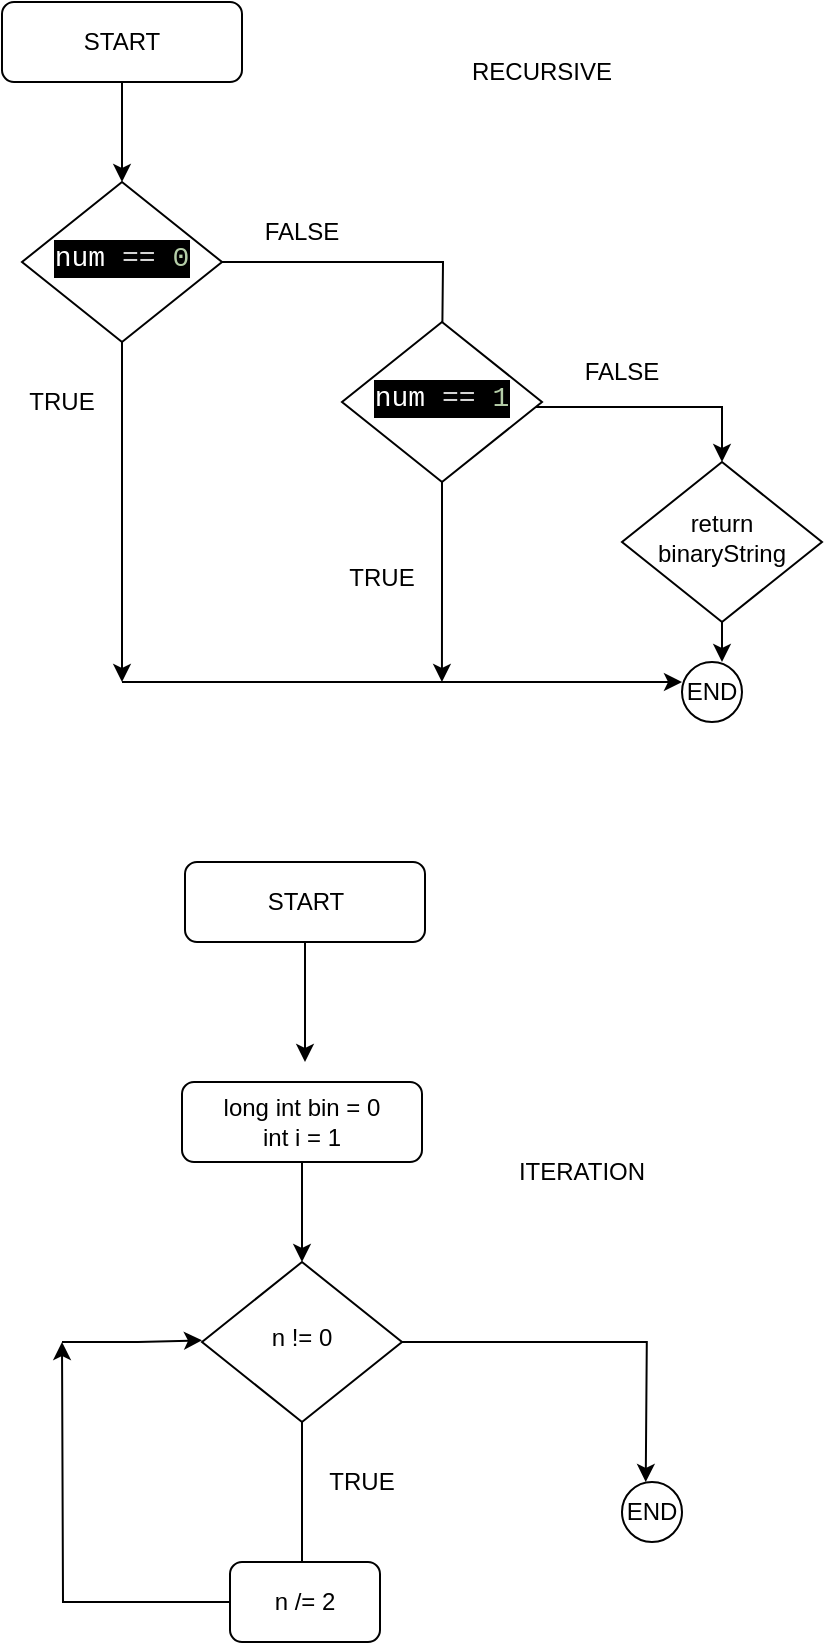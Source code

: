 <mxfile version="24.4.4" type="github">
  <diagram id="C5RBs43oDa-KdzZeNtuy" name="Page-1">
    <mxGraphModel dx="1198" dy="993" grid="1" gridSize="10" guides="1" tooltips="1" connect="1" arrows="1" fold="1" page="1" pageScale="1" pageWidth="827" pageHeight="1169" math="0" shadow="0">
      <root>
        <mxCell id="WIyWlLk6GJQsqaUBKTNV-0" />
        <mxCell id="WIyWlLk6GJQsqaUBKTNV-1" parent="WIyWlLk6GJQsqaUBKTNV-0" />
        <mxCell id="suK9GuSIavBokt5s7TAY-1" style="edgeStyle=orthogonalEdgeStyle;rounded=0;orthogonalLoop=1;jettySize=auto;html=1;entryX=0.5;entryY=0;entryDx=0;entryDy=0;" edge="1" parent="WIyWlLk6GJQsqaUBKTNV-1" source="WIyWlLk6GJQsqaUBKTNV-3" target="WIyWlLk6GJQsqaUBKTNV-6">
          <mxGeometry relative="1" as="geometry" />
        </mxCell>
        <mxCell id="WIyWlLk6GJQsqaUBKTNV-3" value="START" style="rounded=1;whiteSpace=wrap;html=1;fontSize=12;glass=0;strokeWidth=1;shadow=0;" parent="WIyWlLk6GJQsqaUBKTNV-1" vertex="1">
          <mxGeometry x="30" y="20" width="120" height="40" as="geometry" />
        </mxCell>
        <mxCell id="suK9GuSIavBokt5s7TAY-2" style="edgeStyle=orthogonalEdgeStyle;rounded=0;orthogonalLoop=1;jettySize=auto;html=1;" edge="1" parent="WIyWlLk6GJQsqaUBKTNV-1" source="WIyWlLk6GJQsqaUBKTNV-6">
          <mxGeometry relative="1" as="geometry">
            <mxPoint x="250" y="200" as="targetPoint" />
          </mxGeometry>
        </mxCell>
        <mxCell id="suK9GuSIavBokt5s7TAY-4" style="edgeStyle=orthogonalEdgeStyle;rounded=0;orthogonalLoop=1;jettySize=auto;html=1;" edge="1" parent="WIyWlLk6GJQsqaUBKTNV-1" source="WIyWlLk6GJQsqaUBKTNV-6">
          <mxGeometry relative="1" as="geometry">
            <mxPoint x="90" y="360" as="targetPoint" />
          </mxGeometry>
        </mxCell>
        <mxCell id="WIyWlLk6GJQsqaUBKTNV-6" value="&lt;div style=&quot;color: rgb(255, 255, 255); background-color: rgb(0, 0, 0); font-family: Consolas, &amp;quot;Courier New&amp;quot;, monospace; font-size: 14px; line-height: 19px; white-space: pre;&quot;&gt;num &lt;span style=&quot;color: #d4d4d4;&quot;&gt;==&lt;/span&gt; &lt;span style=&quot;color: #b5cea8;&quot;&gt;0&lt;/span&gt;&lt;/div&gt;" style="rhombus;whiteSpace=wrap;html=1;shadow=0;fontFamily=Helvetica;fontSize=12;align=center;strokeWidth=1;spacing=6;spacingTop=-4;" parent="WIyWlLk6GJQsqaUBKTNV-1" vertex="1">
          <mxGeometry x="40" y="110" width="100" height="80" as="geometry" />
        </mxCell>
        <mxCell id="suK9GuSIavBokt5s7TAY-3" value="FALSE" style="text;strokeColor=none;align=center;fillColor=none;html=1;verticalAlign=middle;whiteSpace=wrap;rounded=0;" vertex="1" parent="WIyWlLk6GJQsqaUBKTNV-1">
          <mxGeometry x="150" y="120" width="60" height="30" as="geometry" />
        </mxCell>
        <mxCell id="suK9GuSIavBokt5s7TAY-5" value="TRUE" style="text;strokeColor=none;align=center;fillColor=none;html=1;verticalAlign=middle;whiteSpace=wrap;rounded=0;" vertex="1" parent="WIyWlLk6GJQsqaUBKTNV-1">
          <mxGeometry x="30" y="205" width="60" height="30" as="geometry" />
        </mxCell>
        <mxCell id="suK9GuSIavBokt5s7TAY-14" style="edgeStyle=orthogonalEdgeStyle;rounded=0;orthogonalLoop=1;jettySize=auto;html=1;entryX=0.5;entryY=0;entryDx=0;entryDy=0;" edge="1" parent="WIyWlLk6GJQsqaUBKTNV-1" target="suK9GuSIavBokt5s7TAY-12">
          <mxGeometry relative="1" as="geometry">
            <mxPoint x="394.95" y="250" as="targetPoint" />
            <mxPoint x="250.004" y="222.457" as="sourcePoint" />
            <Array as="points">
              <mxPoint x="390" y="222" />
            </Array>
          </mxGeometry>
        </mxCell>
        <mxCell id="suK9GuSIavBokt5s7TAY-8" value="&lt;div style=&quot;color: rgb(255, 255, 255); background-color: rgb(0, 0, 0); font-family: Consolas, &amp;quot;Courier New&amp;quot;, monospace; font-size: 14px; line-height: 19px; white-space: pre;&quot;&gt;num &lt;span style=&quot;color: #d4d4d4;&quot;&gt;==&lt;/span&gt; &lt;span style=&quot;color: #b5cea8;&quot;&gt;1&lt;/span&gt;&lt;/div&gt;" style="rhombus;whiteSpace=wrap;html=1;shadow=0;fontFamily=Helvetica;fontSize=12;align=center;strokeWidth=1;spacing=6;spacingTop=-4;" vertex="1" parent="WIyWlLk6GJQsqaUBKTNV-1">
          <mxGeometry x="200" y="180" width="100" height="80" as="geometry" />
        </mxCell>
        <mxCell id="suK9GuSIavBokt5s7TAY-9" style="edgeStyle=orthogonalEdgeStyle;rounded=0;orthogonalLoop=1;jettySize=auto;html=1;exitX=0.5;exitY=1;exitDx=0;exitDy=0;" edge="1" parent="WIyWlLk6GJQsqaUBKTNV-1" source="suK9GuSIavBokt5s7TAY-8">
          <mxGeometry relative="1" as="geometry">
            <mxPoint x="249.97" y="360" as="targetPoint" />
            <mxPoint x="249.54" y="280" as="sourcePoint" />
          </mxGeometry>
        </mxCell>
        <mxCell id="suK9GuSIavBokt5s7TAY-10" value="TRUE" style="text;strokeColor=none;align=center;fillColor=none;html=1;verticalAlign=middle;whiteSpace=wrap;rounded=0;" vertex="1" parent="WIyWlLk6GJQsqaUBKTNV-1">
          <mxGeometry x="190" y="280" width="60" height="55" as="geometry" />
        </mxCell>
        <mxCell id="suK9GuSIavBokt5s7TAY-11" style="edgeStyle=orthogonalEdgeStyle;rounded=0;orthogonalLoop=1;jettySize=auto;html=1;" edge="1" parent="WIyWlLk6GJQsqaUBKTNV-1">
          <mxGeometry relative="1" as="geometry">
            <mxPoint x="370" y="360" as="targetPoint" />
            <mxPoint x="90" y="360" as="sourcePoint" />
          </mxGeometry>
        </mxCell>
        <mxCell id="suK9GuSIavBokt5s7TAY-15" style="edgeStyle=orthogonalEdgeStyle;rounded=0;orthogonalLoop=1;jettySize=auto;html=1;" edge="1" parent="WIyWlLk6GJQsqaUBKTNV-1" source="suK9GuSIavBokt5s7TAY-12">
          <mxGeometry relative="1" as="geometry">
            <mxPoint x="390" y="350" as="targetPoint" />
          </mxGeometry>
        </mxCell>
        <mxCell id="suK9GuSIavBokt5s7TAY-12" value="return binaryString" style="rhombus;whiteSpace=wrap;html=1;shadow=0;fontFamily=Helvetica;fontSize=12;align=center;strokeWidth=1;spacing=6;spacingTop=-4;" vertex="1" parent="WIyWlLk6GJQsqaUBKTNV-1">
          <mxGeometry x="340" y="250" width="100" height="80" as="geometry" />
        </mxCell>
        <mxCell id="suK9GuSIavBokt5s7TAY-16" value="END" style="ellipse;whiteSpace=wrap;html=1;aspect=fixed;" vertex="1" parent="WIyWlLk6GJQsqaUBKTNV-1">
          <mxGeometry x="370" y="350" width="30" height="30" as="geometry" />
        </mxCell>
        <mxCell id="suK9GuSIavBokt5s7TAY-17" value="FALSE" style="text;strokeColor=none;align=center;fillColor=none;html=1;verticalAlign=middle;whiteSpace=wrap;rounded=0;" vertex="1" parent="WIyWlLk6GJQsqaUBKTNV-1">
          <mxGeometry x="310" y="190" width="60" height="30" as="geometry" />
        </mxCell>
        <mxCell id="suK9GuSIavBokt5s7TAY-18" value="RECURSIVE" style="text;strokeColor=none;align=center;fillColor=none;html=1;verticalAlign=middle;whiteSpace=wrap;rounded=0;" vertex="1" parent="WIyWlLk6GJQsqaUBKTNV-1">
          <mxGeometry x="220" y="40" width="160" height="30" as="geometry" />
        </mxCell>
        <mxCell id="suK9GuSIavBokt5s7TAY-23" style="edgeStyle=orthogonalEdgeStyle;rounded=0;orthogonalLoop=1;jettySize=auto;html=1;" edge="1" parent="WIyWlLk6GJQsqaUBKTNV-1" source="suK9GuSIavBokt5s7TAY-19">
          <mxGeometry relative="1" as="geometry">
            <mxPoint x="180" y="650.0" as="targetPoint" />
          </mxGeometry>
        </mxCell>
        <mxCell id="suK9GuSIavBokt5s7TAY-19" value="long int bin = 0&lt;br&gt;int i = 1" style="rounded=1;whiteSpace=wrap;html=1;fontSize=12;glass=0;strokeWidth=1;shadow=0;" vertex="1" parent="WIyWlLk6GJQsqaUBKTNV-1">
          <mxGeometry x="120" y="560" width="120" height="40" as="geometry" />
        </mxCell>
        <mxCell id="suK9GuSIavBokt5s7TAY-22" value="ITERATION" style="text;strokeColor=none;align=center;fillColor=none;html=1;verticalAlign=middle;whiteSpace=wrap;rounded=0;" vertex="1" parent="WIyWlLk6GJQsqaUBKTNV-1">
          <mxGeometry x="240" y="590" width="160" height="30" as="geometry" />
        </mxCell>
        <mxCell id="suK9GuSIavBokt5s7TAY-25" style="edgeStyle=orthogonalEdgeStyle;rounded=0;orthogonalLoop=1;jettySize=auto;html=1;" edge="1" parent="WIyWlLk6GJQsqaUBKTNV-1" source="suK9GuSIavBokt5s7TAY-24">
          <mxGeometry relative="1" as="geometry">
            <mxPoint x="351.866" y="760" as="targetPoint" />
          </mxGeometry>
        </mxCell>
        <mxCell id="suK9GuSIavBokt5s7TAY-26" style="edgeStyle=orthogonalEdgeStyle;rounded=0;orthogonalLoop=1;jettySize=auto;html=1;" edge="1" parent="WIyWlLk6GJQsqaUBKTNV-1" source="suK9GuSIavBokt5s7TAY-24">
          <mxGeometry relative="1" as="geometry">
            <mxPoint x="180" y="810" as="targetPoint" />
          </mxGeometry>
        </mxCell>
        <mxCell id="suK9GuSIavBokt5s7TAY-24" value="n != 0" style="rhombus;whiteSpace=wrap;html=1;shadow=0;fontFamily=Helvetica;fontSize=12;align=center;strokeWidth=1;spacing=6;spacingTop=-4;" vertex="1" parent="WIyWlLk6GJQsqaUBKTNV-1">
          <mxGeometry x="130" y="650" width="100" height="80" as="geometry" />
        </mxCell>
        <mxCell id="suK9GuSIavBokt5s7TAY-27" value="TRUE" style="text;strokeColor=none;align=center;fillColor=none;html=1;verticalAlign=middle;whiteSpace=wrap;rounded=0;" vertex="1" parent="WIyWlLk6GJQsqaUBKTNV-1">
          <mxGeometry x="180" y="745" width="60" height="30" as="geometry" />
        </mxCell>
        <mxCell id="suK9GuSIavBokt5s7TAY-29" style="edgeStyle=orthogonalEdgeStyle;rounded=0;orthogonalLoop=1;jettySize=auto;html=1;" edge="1" parent="WIyWlLk6GJQsqaUBKTNV-1" source="suK9GuSIavBokt5s7TAY-28">
          <mxGeometry relative="1" as="geometry">
            <mxPoint x="60" y="690" as="targetPoint" />
          </mxGeometry>
        </mxCell>
        <mxCell id="suK9GuSIavBokt5s7TAY-28" value="n /= 2" style="rounded=1;whiteSpace=wrap;html=1;fontSize=12;glass=0;strokeWidth=1;shadow=0;" vertex="1" parent="WIyWlLk6GJQsqaUBKTNV-1">
          <mxGeometry x="144" y="800" width="75" height="40" as="geometry" />
        </mxCell>
        <mxCell id="suK9GuSIavBokt5s7TAY-30" style="edgeStyle=orthogonalEdgeStyle;rounded=0;orthogonalLoop=1;jettySize=auto;html=1;" edge="1" parent="WIyWlLk6GJQsqaUBKTNV-1">
          <mxGeometry relative="1" as="geometry">
            <mxPoint x="130" y="689.17" as="targetPoint" />
            <mxPoint x="60" y="690" as="sourcePoint" />
            <Array as="points">
              <mxPoint x="98" y="689.17" />
            </Array>
          </mxGeometry>
        </mxCell>
        <mxCell id="suK9GuSIavBokt5s7TAY-33" style="edgeStyle=orthogonalEdgeStyle;rounded=0;orthogonalLoop=1;jettySize=auto;html=1;" edge="1" parent="WIyWlLk6GJQsqaUBKTNV-1" source="suK9GuSIavBokt5s7TAY-31">
          <mxGeometry relative="1" as="geometry">
            <mxPoint x="181.5" y="550" as="targetPoint" />
          </mxGeometry>
        </mxCell>
        <mxCell id="suK9GuSIavBokt5s7TAY-31" value="START" style="rounded=1;whiteSpace=wrap;html=1;fontSize=12;glass=0;strokeWidth=1;shadow=0;" vertex="1" parent="WIyWlLk6GJQsqaUBKTNV-1">
          <mxGeometry x="121.5" y="450" width="120" height="40" as="geometry" />
        </mxCell>
        <mxCell id="suK9GuSIavBokt5s7TAY-34" value="END" style="ellipse;whiteSpace=wrap;html=1;aspect=fixed;" vertex="1" parent="WIyWlLk6GJQsqaUBKTNV-1">
          <mxGeometry x="340" y="760" width="30" height="30" as="geometry" />
        </mxCell>
      </root>
    </mxGraphModel>
  </diagram>
</mxfile>
